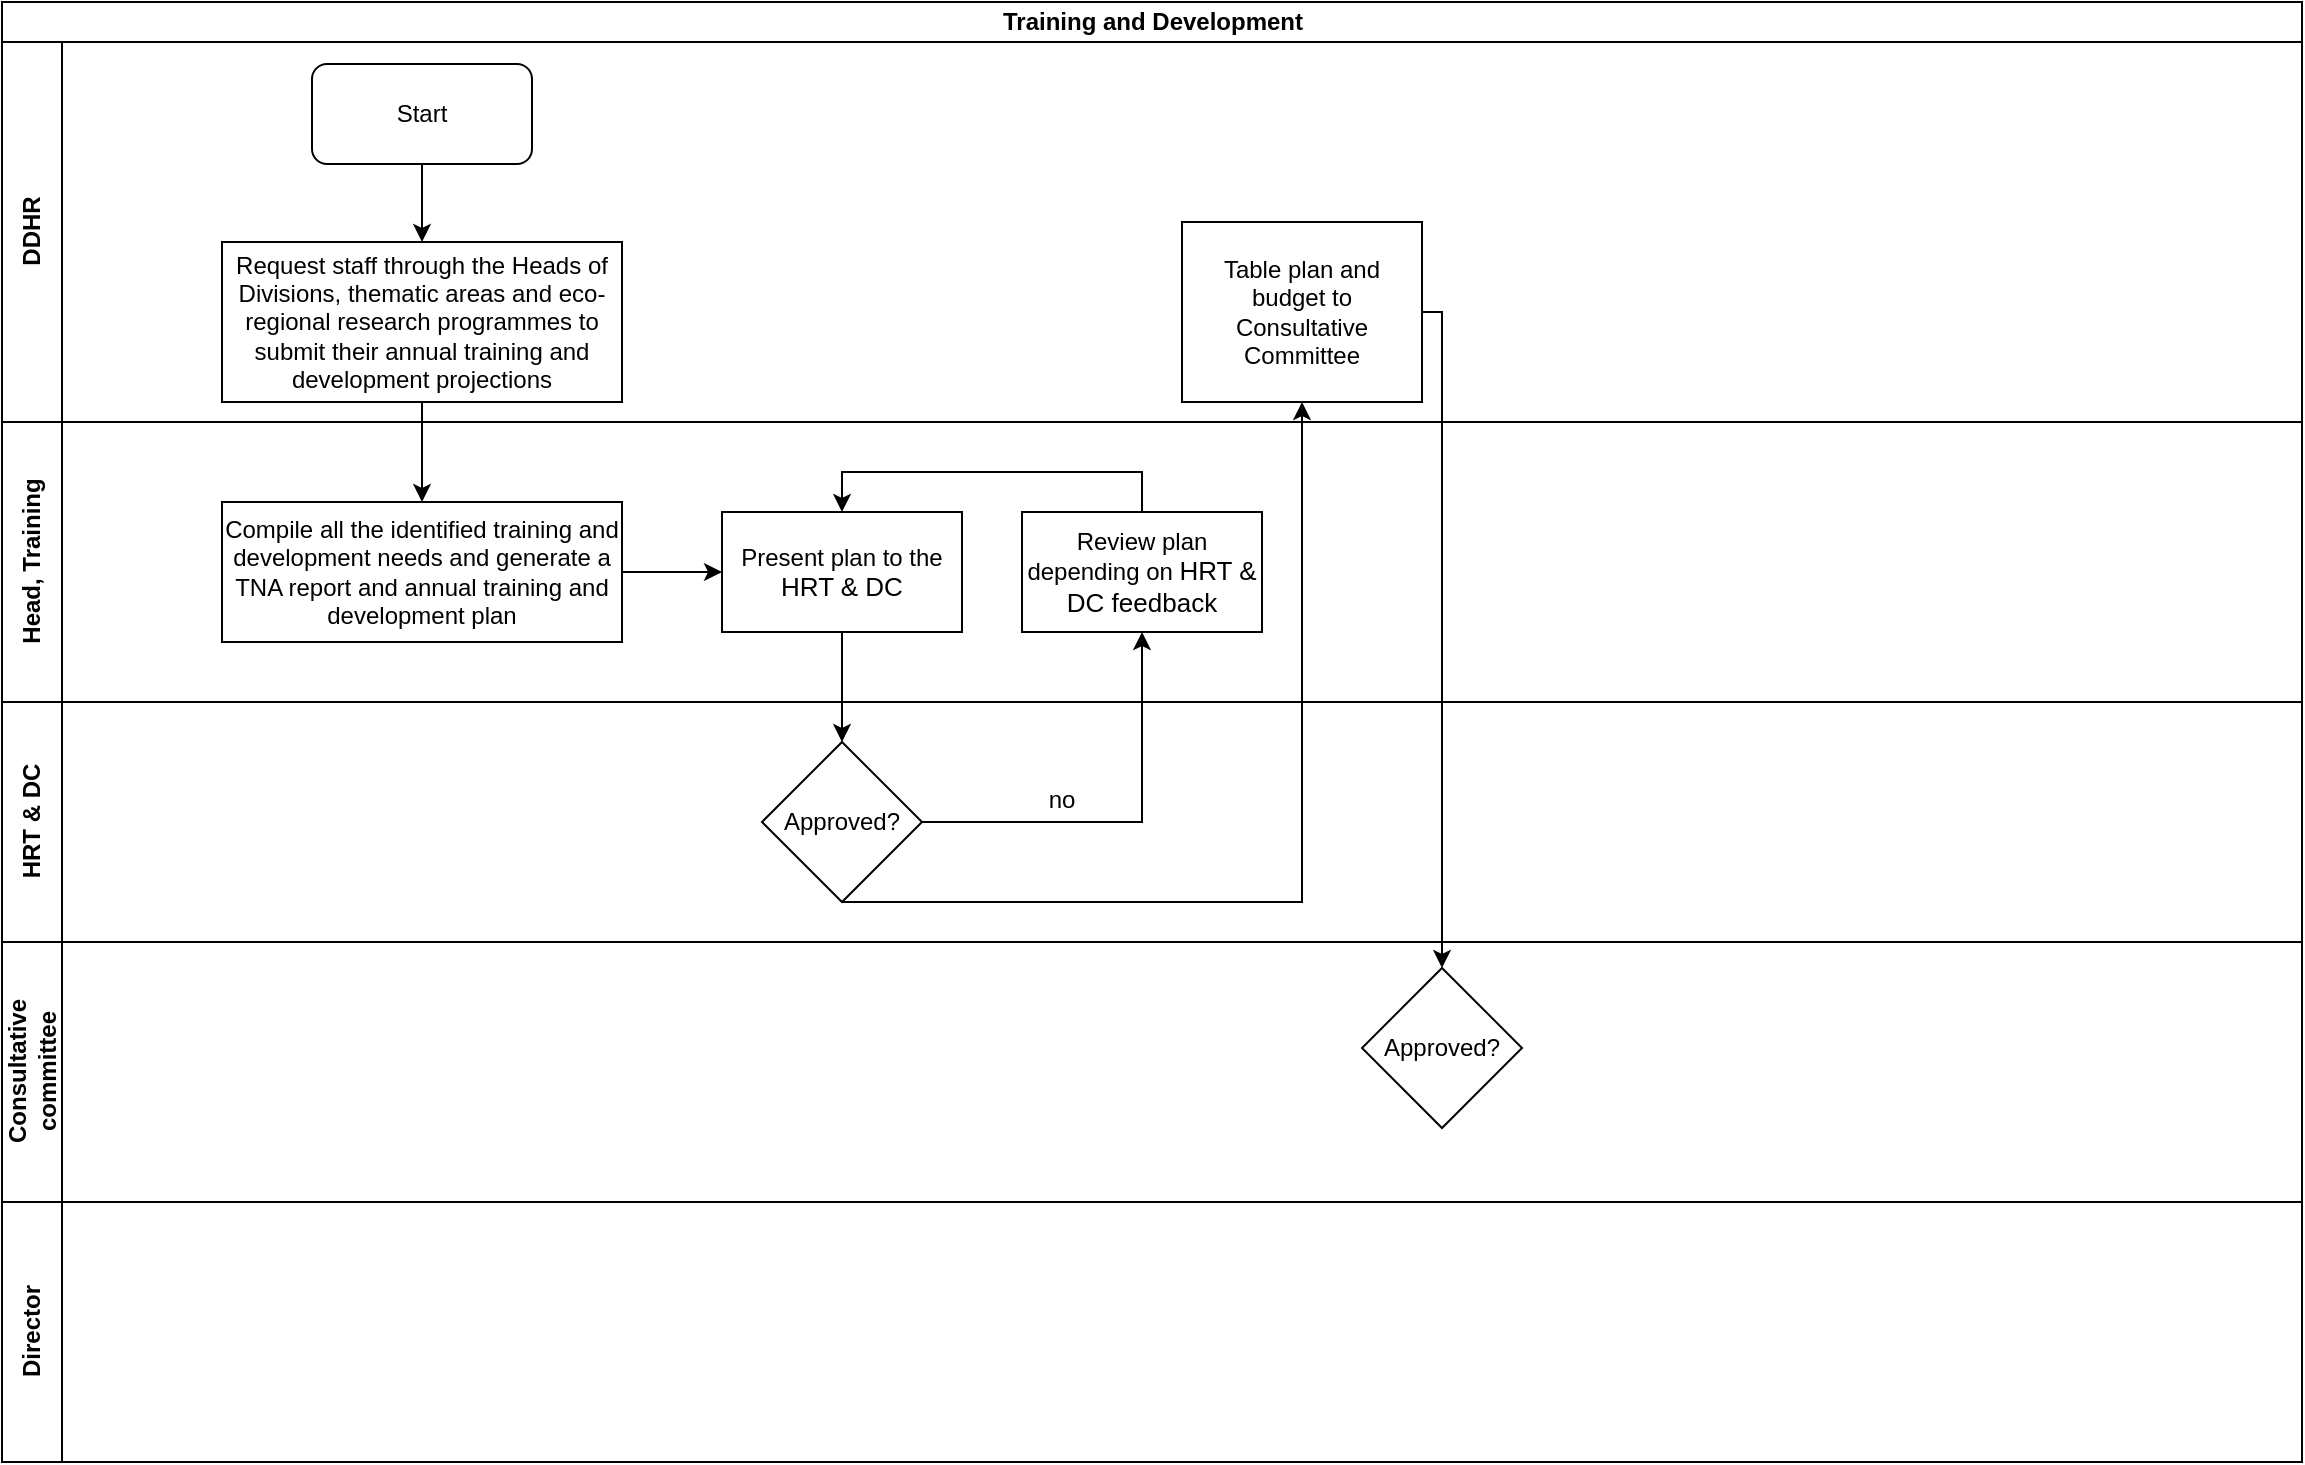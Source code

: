 <mxfile version="13.10.4" type="github">
  <diagram id="TgsOetUIMMD29B5rdHni" name="Page-1">
    <mxGraphModel dx="1038" dy="547" grid="1" gridSize="10" guides="1" tooltips="1" connect="1" arrows="1" fold="1" page="1" pageScale="1" pageWidth="1169" pageHeight="827" math="0" shadow="0">
      <root>
        <mxCell id="0" />
        <mxCell id="1" parent="0" />
        <mxCell id="y23m5HL0FmxXgGwVUjin-1" value="Training and Development" style="swimlane;html=1;childLayout=stackLayout;resizeParent=1;resizeParentMax=0;horizontal=1;startSize=20;horizontalStack=0;" vertex="1" parent="1">
          <mxGeometry x="10" y="10" width="1150" height="730" as="geometry" />
        </mxCell>
        <mxCell id="y23m5HL0FmxXgGwVUjin-2" value="DDHR" style="swimlane;html=1;startSize=30;horizontal=0;" vertex="1" parent="y23m5HL0FmxXgGwVUjin-1">
          <mxGeometry y="20" width="1150" height="190" as="geometry" />
        </mxCell>
        <mxCell id="y23m5HL0FmxXgGwVUjin-5" value="Start" style="rounded=1;whiteSpace=wrap;html=1;" vertex="1" parent="y23m5HL0FmxXgGwVUjin-2">
          <mxGeometry x="155" y="11" width="110" height="50" as="geometry" />
        </mxCell>
        <mxCell id="y23m5HL0FmxXgGwVUjin-8" value="Request staff through the Heads of Divisions, thematic areas and eco-regional research programmes to submit their annual training and development projections" style="rounded=0;whiteSpace=wrap;html=1;" vertex="1" parent="y23m5HL0FmxXgGwVUjin-2">
          <mxGeometry x="110" y="100" width="200" height="80" as="geometry" />
        </mxCell>
        <mxCell id="y23m5HL0FmxXgGwVUjin-7" value="" style="edgeStyle=orthogonalEdgeStyle;rounded=0;orthogonalLoop=1;jettySize=auto;html=1;entryX=0.5;entryY=0;entryDx=0;entryDy=0;" edge="1" parent="y23m5HL0FmxXgGwVUjin-2" source="y23m5HL0FmxXgGwVUjin-5" target="y23m5HL0FmxXgGwVUjin-8">
          <mxGeometry relative="1" as="geometry">
            <mxPoint x="195" y="136" as="targetPoint" />
          </mxGeometry>
        </mxCell>
        <mxCell id="y23m5HL0FmxXgGwVUjin-21" value="Table plan and budget to Consultative Committee" style="whiteSpace=wrap;html=1;rounded=0;" vertex="1" parent="y23m5HL0FmxXgGwVUjin-2">
          <mxGeometry x="590" y="90" width="120" height="90" as="geometry" />
        </mxCell>
        <mxCell id="y23m5HL0FmxXgGwVUjin-3" value="Head, Training" style="swimlane;html=1;startSize=30;horizontal=0;" vertex="1" parent="y23m5HL0FmxXgGwVUjin-1">
          <mxGeometry y="210" width="1150" height="140" as="geometry" />
        </mxCell>
        <mxCell id="y23m5HL0FmxXgGwVUjin-9" value="Compile all the identified training and development needs and generate a TNA report and annual training and development plan" style="whiteSpace=wrap;html=1;rounded=0;" vertex="1" parent="y23m5HL0FmxXgGwVUjin-3">
          <mxGeometry x="110" y="40" width="200" height="70" as="geometry" />
        </mxCell>
        <mxCell id="y23m5HL0FmxXgGwVUjin-11" value="Present plan to the &lt;font size=&quot;2&quot;&gt;HRT &amp;amp; DC&lt;/font&gt;&lt;br&gt;" style="whiteSpace=wrap;html=1;rounded=0;" vertex="1" parent="y23m5HL0FmxXgGwVUjin-3">
          <mxGeometry x="360" y="45" width="120" height="60" as="geometry" />
        </mxCell>
        <mxCell id="y23m5HL0FmxXgGwVUjin-12" value="" style="edgeStyle=orthogonalEdgeStyle;rounded=0;orthogonalLoop=1;jettySize=auto;html=1;" edge="1" parent="y23m5HL0FmxXgGwVUjin-3" source="y23m5HL0FmxXgGwVUjin-9" target="y23m5HL0FmxXgGwVUjin-11">
          <mxGeometry relative="1" as="geometry" />
        </mxCell>
        <mxCell id="y23m5HL0FmxXgGwVUjin-16" value="Review plan depending on &lt;font size=&quot;2&quot;&gt;HRT &amp;amp; DC feedback&lt;br&gt;&lt;/font&gt;" style="whiteSpace=wrap;html=1;rounded=0;" vertex="1" parent="y23m5HL0FmxXgGwVUjin-3">
          <mxGeometry x="510" y="45" width="120" height="60" as="geometry" />
        </mxCell>
        <mxCell id="y23m5HL0FmxXgGwVUjin-19" value="" style="edgeStyle=orthogonalEdgeStyle;rounded=0;orthogonalLoop=1;jettySize=auto;html=1;entryX=0.5;entryY=0;entryDx=0;entryDy=0;exitX=0.5;exitY=0;exitDx=0;exitDy=0;" edge="1" parent="y23m5HL0FmxXgGwVUjin-3" source="y23m5HL0FmxXgGwVUjin-16" target="y23m5HL0FmxXgGwVUjin-11">
          <mxGeometry relative="1" as="geometry">
            <mxPoint x="600" y="-35" as="targetPoint" />
            <Array as="points">
              <mxPoint x="570" y="25" />
              <mxPoint x="420" y="25" />
            </Array>
          </mxGeometry>
        </mxCell>
        <mxCell id="y23m5HL0FmxXgGwVUjin-4" value="HRT &amp;amp; DC" style="swimlane;html=1;startSize=30;horizontal=0;" vertex="1" parent="y23m5HL0FmxXgGwVUjin-1">
          <mxGeometry y="350" width="1150" height="120" as="geometry" />
        </mxCell>
        <mxCell id="y23m5HL0FmxXgGwVUjin-14" value="Approved?" style="rhombus;whiteSpace=wrap;html=1;rounded=0;" vertex="1" parent="y23m5HL0FmxXgGwVUjin-4">
          <mxGeometry x="380" y="20" width="80" height="80" as="geometry" />
        </mxCell>
        <mxCell id="y23m5HL0FmxXgGwVUjin-20" value="no" style="text;html=1;strokeColor=none;fillColor=none;align=center;verticalAlign=middle;whiteSpace=wrap;rounded=0;" vertex="1" parent="y23m5HL0FmxXgGwVUjin-4">
          <mxGeometry x="510" y="38.5" width="40" height="20" as="geometry" />
        </mxCell>
        <mxCell id="y23m5HL0FmxXgGwVUjin-10" value="" style="edgeStyle=orthogonalEdgeStyle;rounded=0;orthogonalLoop=1;jettySize=auto;html=1;" edge="1" parent="y23m5HL0FmxXgGwVUjin-1" source="y23m5HL0FmxXgGwVUjin-8" target="y23m5HL0FmxXgGwVUjin-9">
          <mxGeometry relative="1" as="geometry" />
        </mxCell>
        <mxCell id="y23m5HL0FmxXgGwVUjin-13" value="&lt;div&gt;Consultative&lt;/div&gt;&lt;div&gt;committee&lt;/div&gt;" style="swimlane;html=1;startSize=30;horizontal=0;" vertex="1" parent="y23m5HL0FmxXgGwVUjin-1">
          <mxGeometry y="470" width="1150" height="130" as="geometry" />
        </mxCell>
        <mxCell id="y23m5HL0FmxXgGwVUjin-24" value="Approved?" style="rhombus;whiteSpace=wrap;html=1;rounded=0;" vertex="1" parent="y23m5HL0FmxXgGwVUjin-13">
          <mxGeometry x="680" y="13" width="80" height="80" as="geometry" />
        </mxCell>
        <mxCell id="y23m5HL0FmxXgGwVUjin-15" value="" style="edgeStyle=orthogonalEdgeStyle;rounded=0;orthogonalLoop=1;jettySize=auto;html=1;" edge="1" parent="y23m5HL0FmxXgGwVUjin-1" source="y23m5HL0FmxXgGwVUjin-11" target="y23m5HL0FmxXgGwVUjin-14">
          <mxGeometry relative="1" as="geometry" />
        </mxCell>
        <mxCell id="y23m5HL0FmxXgGwVUjin-17" value="" style="edgeStyle=orthogonalEdgeStyle;rounded=0;orthogonalLoop=1;jettySize=auto;html=1;" edge="1" parent="y23m5HL0FmxXgGwVUjin-1" source="y23m5HL0FmxXgGwVUjin-14" target="y23m5HL0FmxXgGwVUjin-16">
          <mxGeometry relative="1" as="geometry" />
        </mxCell>
        <mxCell id="y23m5HL0FmxXgGwVUjin-22" value="" style="edgeStyle=orthogonalEdgeStyle;rounded=0;orthogonalLoop=1;jettySize=auto;html=1;entryX=0.5;entryY=1;entryDx=0;entryDy=0;" edge="1" parent="y23m5HL0FmxXgGwVUjin-1" source="y23m5HL0FmxXgGwVUjin-14" target="y23m5HL0FmxXgGwVUjin-21">
          <mxGeometry relative="1" as="geometry">
            <Array as="points">
              <mxPoint x="650" y="450" />
            </Array>
          </mxGeometry>
        </mxCell>
        <mxCell id="y23m5HL0FmxXgGwVUjin-23" value="Director" style="swimlane;html=1;startSize=30;horizontal=0;" vertex="1" parent="y23m5HL0FmxXgGwVUjin-1">
          <mxGeometry y="600" width="1150" height="130" as="geometry" />
        </mxCell>
        <mxCell id="y23m5HL0FmxXgGwVUjin-25" value="" style="edgeStyle=orthogonalEdgeStyle;rounded=0;orthogonalLoop=1;jettySize=auto;html=1;entryX=0.5;entryY=0;entryDx=0;entryDy=0;" edge="1" parent="y23m5HL0FmxXgGwVUjin-1" source="y23m5HL0FmxXgGwVUjin-21" target="y23m5HL0FmxXgGwVUjin-24">
          <mxGeometry relative="1" as="geometry">
            <Array as="points">
              <mxPoint x="720" y="155" />
            </Array>
          </mxGeometry>
        </mxCell>
      </root>
    </mxGraphModel>
  </diagram>
</mxfile>

